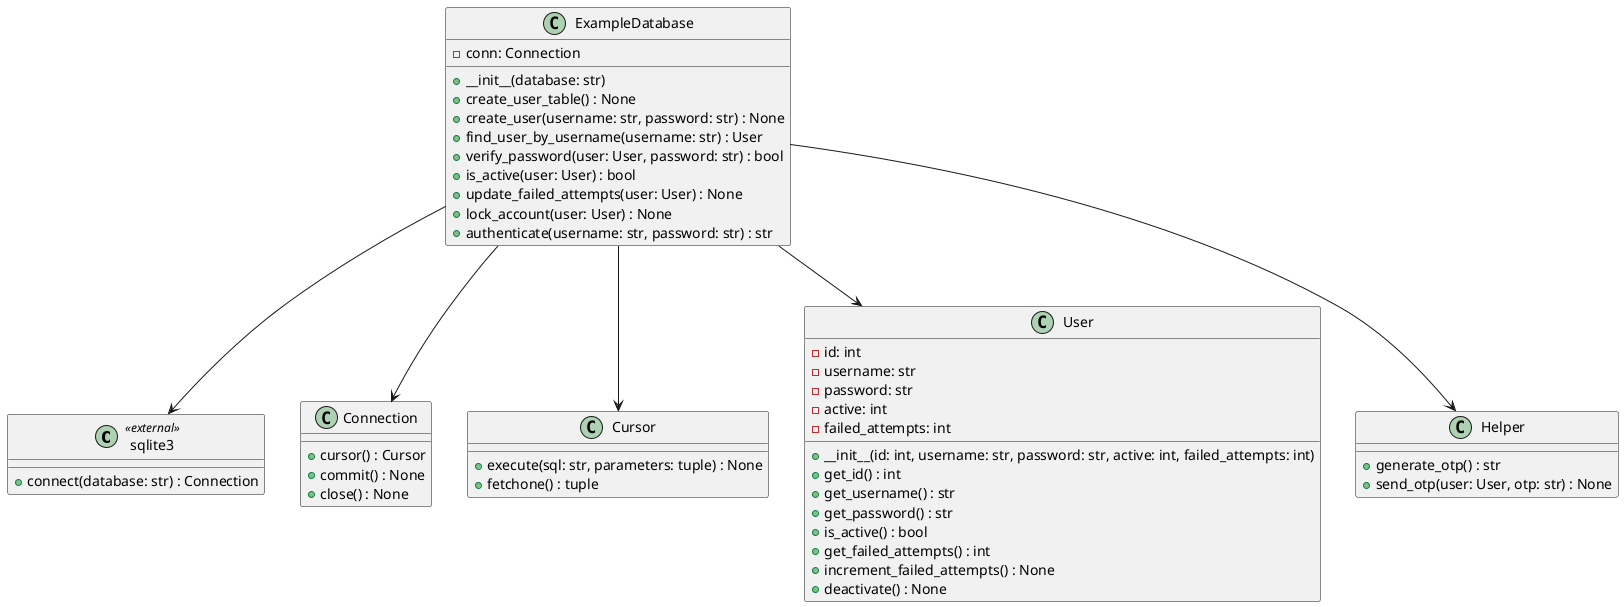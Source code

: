 @startuml

class sqlite3 <<external>> {
    +connect(database: str) : Connection
}

class Connection {
    +cursor() : Cursor
    +commit() : None
    +close() : None
}

class Cursor {
    +execute(sql: str, parameters: tuple) : None
    +fetchone() : tuple
}

class User {
    -id: int
    -username: str
    -password: str
    -active: int
    -failed_attempts: int
    +__init__(id: int, username: str, password: str, active: int, failed_attempts: int)
    +get_id() : int
    +get_username() : str
    +get_password() : str
    +is_active() : bool
    +get_failed_attempts() : int
    +increment_failed_attempts() : None
    +deactivate() : None
}

class ExampleDatabase {
    -conn: Connection
    +__init__(database: str)
    +create_user_table() : None
    +create_user(username: str, password: str) : None
    +find_user_by_username(username: str) : User
    +verify_password(user: User, password: str) : bool
    +is_active(user: User) : bool
    +update_failed_attempts(user: User) : None
    +lock_account(user: User) : None
    +authenticate(username: str, password: str) : str
}

class Helper {
    +generate_otp() : str
    +send_otp(user: User, otp: str) : None
}

ExampleDatabase --> sqlite3
ExampleDatabase --> User
ExampleDatabase --> Helper
ExampleDatabase --> Connection
ExampleDatabase --> Cursor

@enduml